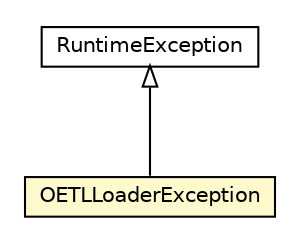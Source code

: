 #!/usr/local/bin/dot
#
# Class diagram 
# Generated by UMLGraph version R5_6-24-gf6e263 (http://www.umlgraph.org/)
#

digraph G {
	edge [fontname="Helvetica",fontsize=10,labelfontname="Helvetica",labelfontsize=10];
	node [fontname="Helvetica",fontsize=10,shape=plaintext];
	nodesep=0.25;
	ranksep=0.5;
	// com.orientechnologies.orient.etl.loader.OETLLoaderException
	c3125572 [label=<<table title="com.orientechnologies.orient.etl.loader.OETLLoaderException" border="0" cellborder="1" cellspacing="0" cellpadding="2" port="p" bgcolor="lemonChiffon" href="./OETLLoaderException.html">
		<tr><td><table border="0" cellspacing="0" cellpadding="1">
<tr><td align="center" balign="center"> OETLLoaderException </td></tr>
		</table></td></tr>
		</table>>, URL="./OETLLoaderException.html", fontname="Helvetica", fontcolor="black", fontsize=10.0];
	//com.orientechnologies.orient.etl.loader.OETLLoaderException extends java.lang.RuntimeException
	c3125607:p -> c3125572:p [dir=back,arrowtail=empty];
	// java.lang.RuntimeException
	c3125607 [label=<<table title="java.lang.RuntimeException" border="0" cellborder="1" cellspacing="0" cellpadding="2" port="p" href="http://java.sun.com/j2se/1.4.2/docs/api/java/lang/RuntimeException.html">
		<tr><td><table border="0" cellspacing="0" cellpadding="1">
<tr><td align="center" balign="center"> RuntimeException </td></tr>
		</table></td></tr>
		</table>>, URL="http://java.sun.com/j2se/1.4.2/docs/api/java/lang/RuntimeException.html", fontname="Helvetica", fontcolor="black", fontsize=10.0];
}

